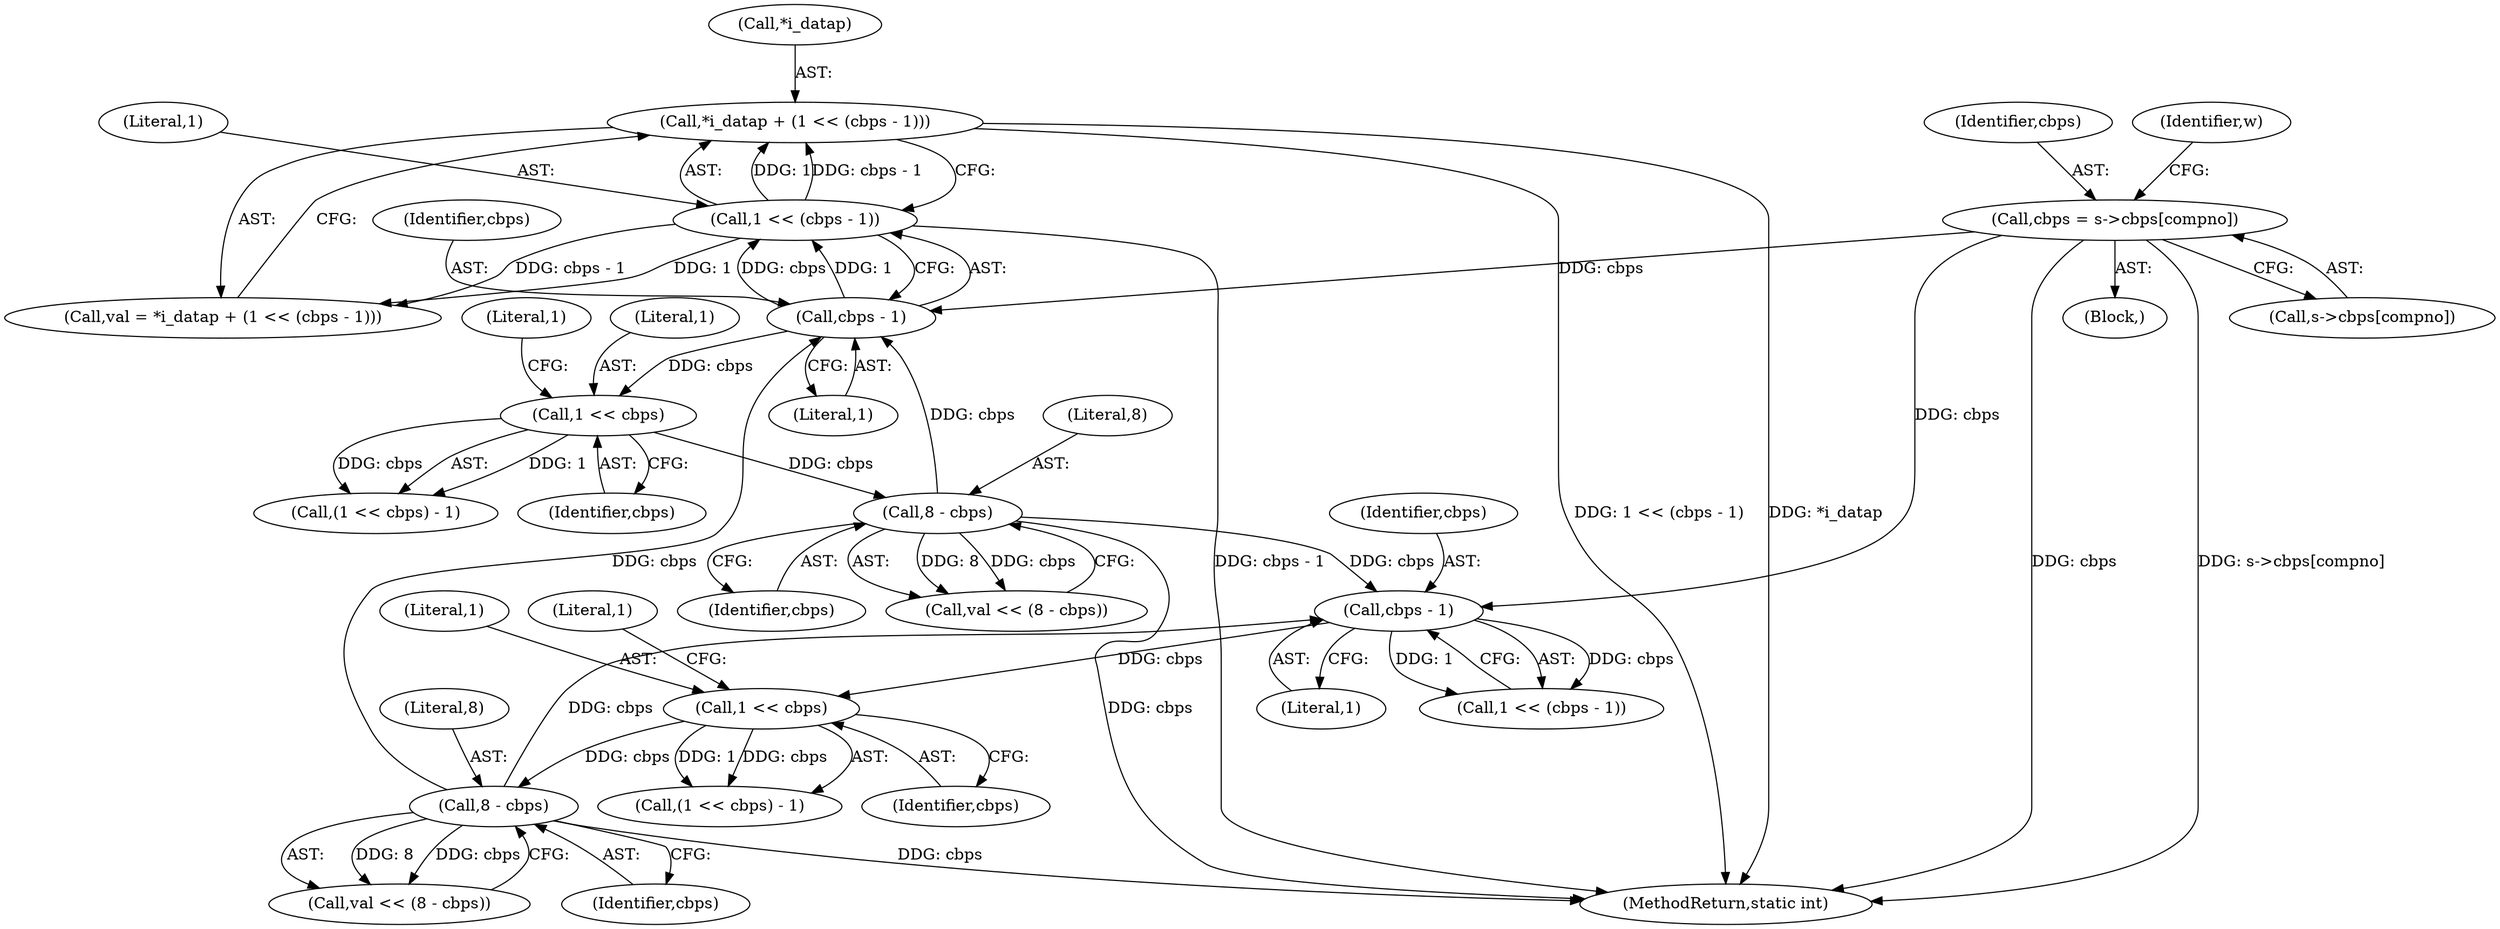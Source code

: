 digraph "0_FFmpeg_fe448cd28d674c3eff3072552eae366d0b659ce9@pointer" {
"1000745" [label="(Call,*i_datap + (1 << (cbps - 1)))"];
"1000748" [label="(Call,1 << (cbps - 1))"];
"1000750" [label="(Call,cbps - 1)"];
"1000768" [label="(Call,8 - cbps)"];
"1000759" [label="(Call,1 << cbps)"];
"1000504" [label="(Call,cbps = s->cbps[compno])"];
"1000720" [label="(Call,8 - cbps)"];
"1000711" [label="(Call,1 << cbps)"];
"1000702" [label="(Call,cbps - 1)"];
"1000704" [label="(Literal,1)"];
"1000718" [label="(Call,val << (8 - cbps))"];
"1000760" [label="(Literal,1)"];
"1000721" [label="(Literal,8)"];
"1000713" [label="(Identifier,cbps)"];
"1000720" [label="(Call,8 - cbps)"];
"1000745" [label="(Call,*i_datap + (1 << (cbps - 1)))"];
"1000748" [label="(Call,1 << (cbps - 1))"];
"1000768" [label="(Call,8 - cbps)"];
"1000702" [label="(Call,cbps - 1)"];
"1000751" [label="(Identifier,cbps)"];
"1001114" [label="(MethodReturn,static int)"];
"1000749" [label="(Literal,1)"];
"1000759" [label="(Call,1 << cbps)"];
"1000769" [label="(Literal,8)"];
"1000712" [label="(Literal,1)"];
"1000504" [label="(Call,cbps = s->cbps[compno])"];
"1000758" [label="(Call,(1 << cbps) - 1)"];
"1000710" [label="(Call,(1 << cbps) - 1)"];
"1000746" [label="(Call,*i_datap)"];
"1000722" [label="(Identifier,cbps)"];
"1000474" [label="(Block,)"];
"1000703" [label="(Identifier,cbps)"];
"1000750" [label="(Call,cbps - 1)"];
"1000743" [label="(Call,val = *i_datap + (1 << (cbps - 1)))"];
"1000506" [label="(Call,s->cbps[compno])"];
"1000700" [label="(Call,1 << (cbps - 1))"];
"1000513" [label="(Identifier,w)"];
"1000505" [label="(Identifier,cbps)"];
"1000714" [label="(Literal,1)"];
"1000770" [label="(Identifier,cbps)"];
"1000766" [label="(Call,val << (8 - cbps))"];
"1000761" [label="(Identifier,cbps)"];
"1000752" [label="(Literal,1)"];
"1000762" [label="(Literal,1)"];
"1000711" [label="(Call,1 << cbps)"];
"1000745" -> "1000743"  [label="AST: "];
"1000745" -> "1000748"  [label="CFG: "];
"1000746" -> "1000745"  [label="AST: "];
"1000748" -> "1000745"  [label="AST: "];
"1000743" -> "1000745"  [label="CFG: "];
"1000745" -> "1001114"  [label="DDG: 1 << (cbps - 1)"];
"1000745" -> "1001114"  [label="DDG: *i_datap"];
"1000748" -> "1000745"  [label="DDG: 1"];
"1000748" -> "1000745"  [label="DDG: cbps - 1"];
"1000748" -> "1000750"  [label="CFG: "];
"1000749" -> "1000748"  [label="AST: "];
"1000750" -> "1000748"  [label="AST: "];
"1000748" -> "1001114"  [label="DDG: cbps - 1"];
"1000748" -> "1000743"  [label="DDG: 1"];
"1000748" -> "1000743"  [label="DDG: cbps - 1"];
"1000750" -> "1000748"  [label="DDG: cbps"];
"1000750" -> "1000748"  [label="DDG: 1"];
"1000750" -> "1000752"  [label="CFG: "];
"1000751" -> "1000750"  [label="AST: "];
"1000752" -> "1000750"  [label="AST: "];
"1000768" -> "1000750"  [label="DDG: cbps"];
"1000504" -> "1000750"  [label="DDG: cbps"];
"1000720" -> "1000750"  [label="DDG: cbps"];
"1000750" -> "1000759"  [label="DDG: cbps"];
"1000768" -> "1000766"  [label="AST: "];
"1000768" -> "1000770"  [label="CFG: "];
"1000769" -> "1000768"  [label="AST: "];
"1000770" -> "1000768"  [label="AST: "];
"1000766" -> "1000768"  [label="CFG: "];
"1000768" -> "1001114"  [label="DDG: cbps"];
"1000768" -> "1000702"  [label="DDG: cbps"];
"1000768" -> "1000766"  [label="DDG: 8"];
"1000768" -> "1000766"  [label="DDG: cbps"];
"1000759" -> "1000768"  [label="DDG: cbps"];
"1000759" -> "1000758"  [label="AST: "];
"1000759" -> "1000761"  [label="CFG: "];
"1000760" -> "1000759"  [label="AST: "];
"1000761" -> "1000759"  [label="AST: "];
"1000762" -> "1000759"  [label="CFG: "];
"1000759" -> "1000758"  [label="DDG: 1"];
"1000759" -> "1000758"  [label="DDG: cbps"];
"1000504" -> "1000474"  [label="AST: "];
"1000504" -> "1000506"  [label="CFG: "];
"1000505" -> "1000504"  [label="AST: "];
"1000506" -> "1000504"  [label="AST: "];
"1000513" -> "1000504"  [label="CFG: "];
"1000504" -> "1001114"  [label="DDG: s->cbps[compno]"];
"1000504" -> "1001114"  [label="DDG: cbps"];
"1000504" -> "1000702"  [label="DDG: cbps"];
"1000720" -> "1000718"  [label="AST: "];
"1000720" -> "1000722"  [label="CFG: "];
"1000721" -> "1000720"  [label="AST: "];
"1000722" -> "1000720"  [label="AST: "];
"1000718" -> "1000720"  [label="CFG: "];
"1000720" -> "1001114"  [label="DDG: cbps"];
"1000720" -> "1000702"  [label="DDG: cbps"];
"1000720" -> "1000718"  [label="DDG: 8"];
"1000720" -> "1000718"  [label="DDG: cbps"];
"1000711" -> "1000720"  [label="DDG: cbps"];
"1000711" -> "1000710"  [label="AST: "];
"1000711" -> "1000713"  [label="CFG: "];
"1000712" -> "1000711"  [label="AST: "];
"1000713" -> "1000711"  [label="AST: "];
"1000714" -> "1000711"  [label="CFG: "];
"1000711" -> "1000710"  [label="DDG: 1"];
"1000711" -> "1000710"  [label="DDG: cbps"];
"1000702" -> "1000711"  [label="DDG: cbps"];
"1000702" -> "1000700"  [label="AST: "];
"1000702" -> "1000704"  [label="CFG: "];
"1000703" -> "1000702"  [label="AST: "];
"1000704" -> "1000702"  [label="AST: "];
"1000700" -> "1000702"  [label="CFG: "];
"1000702" -> "1000700"  [label="DDG: cbps"];
"1000702" -> "1000700"  [label="DDG: 1"];
}
